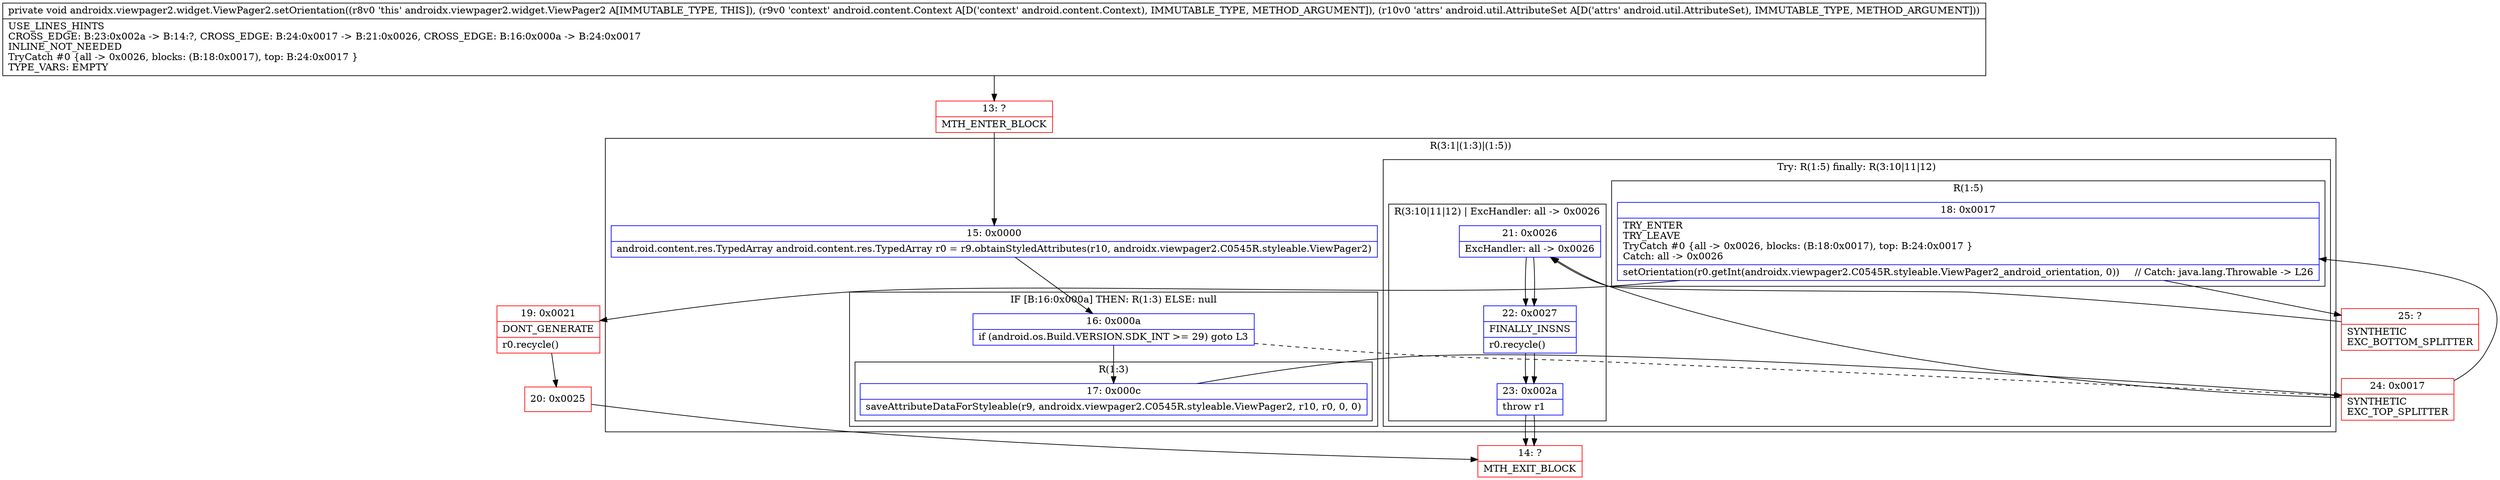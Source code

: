 digraph "CFG forandroidx.viewpager2.widget.ViewPager2.setOrientation(Landroid\/content\/Context;Landroid\/util\/AttributeSet;)V" {
subgraph cluster_Region_1247823296 {
label = "R(3:1|(1:3)|(1:5))";
node [shape=record,color=blue];
Node_15 [shape=record,label="{15\:\ 0x0000|android.content.res.TypedArray android.content.res.TypedArray r0 = r9.obtainStyledAttributes(r10, androidx.viewpager2.C0545R.styleable.ViewPager2)\l}"];
subgraph cluster_IfRegion_247585832 {
label = "IF [B:16:0x000a] THEN: R(1:3) ELSE: null";
node [shape=record,color=blue];
Node_16 [shape=record,label="{16\:\ 0x000a|if (android.os.Build.VERSION.SDK_INT \>= 29) goto L3\l}"];
subgraph cluster_Region_2135910748 {
label = "R(1:3)";
node [shape=record,color=blue];
Node_17 [shape=record,label="{17\:\ 0x000c|saveAttributeDataForStyleable(r9, androidx.viewpager2.C0545R.styleable.ViewPager2, r10, r0, 0, 0)\l}"];
}
}
subgraph cluster_TryCatchRegion_883926263 {
label = "Try: R(1:5) finally: R(3:10|11|12)";
node [shape=record,color=blue];
subgraph cluster_Region_1436423642 {
label = "R(1:5)";
node [shape=record,color=blue];
Node_18 [shape=record,label="{18\:\ 0x0017|TRY_ENTER\lTRY_LEAVE\lTryCatch #0 \{all \-\> 0x0026, blocks: (B:18:0x0017), top: B:24:0x0017 \}\lCatch: all \-\> 0x0026\l|setOrientation(r0.getInt(androidx.viewpager2.C0545R.styleable.ViewPager2_android_orientation, 0))     \/\/ Catch: java.lang.Throwable \-\> L26\l}"];
}
subgraph cluster_Region_1730108800 {
label = "R(3:10|11|12) | ExcHandler: all \-\> 0x0026\l";
node [shape=record,color=blue];
Node_21 [shape=record,label="{21\:\ 0x0026|ExcHandler: all \-\> 0x0026\l}"];
Node_22 [shape=record,label="{22\:\ 0x0027|FINALLY_INSNS\l|r0.recycle()\l}"];
Node_23 [shape=record,label="{23\:\ 0x002a|throw r1\l}"];
}
}
}
subgraph cluster_Region_1730108800 {
label = "R(3:10|11|12) | ExcHandler: all \-\> 0x0026\l";
node [shape=record,color=blue];
Node_21 [shape=record,label="{21\:\ 0x0026|ExcHandler: all \-\> 0x0026\l}"];
Node_22 [shape=record,label="{22\:\ 0x0027|FINALLY_INSNS\l|r0.recycle()\l}"];
Node_23 [shape=record,label="{23\:\ 0x002a|throw r1\l}"];
}
Node_13 [shape=record,color=red,label="{13\:\ ?|MTH_ENTER_BLOCK\l}"];
Node_24 [shape=record,color=red,label="{24\:\ 0x0017|SYNTHETIC\lEXC_TOP_SPLITTER\l}"];
Node_19 [shape=record,color=red,label="{19\:\ 0x0021|DONT_GENERATE\l|r0.recycle()\l}"];
Node_20 [shape=record,color=red,label="{20\:\ 0x0025}"];
Node_14 [shape=record,color=red,label="{14\:\ ?|MTH_EXIT_BLOCK\l}"];
Node_25 [shape=record,color=red,label="{25\:\ ?|SYNTHETIC\lEXC_BOTTOM_SPLITTER\l}"];
MethodNode[shape=record,label="{private void androidx.viewpager2.widget.ViewPager2.setOrientation((r8v0 'this' androidx.viewpager2.widget.ViewPager2 A[IMMUTABLE_TYPE, THIS]), (r9v0 'context' android.content.Context A[D('context' android.content.Context), IMMUTABLE_TYPE, METHOD_ARGUMENT]), (r10v0 'attrs' android.util.AttributeSet A[D('attrs' android.util.AttributeSet), IMMUTABLE_TYPE, METHOD_ARGUMENT]))  | USE_LINES_HINTS\lCROSS_EDGE: B:23:0x002a \-\> B:14:?, CROSS_EDGE: B:24:0x0017 \-\> B:21:0x0026, CROSS_EDGE: B:16:0x000a \-\> B:24:0x0017\lINLINE_NOT_NEEDED\lTryCatch #0 \{all \-\> 0x0026, blocks: (B:18:0x0017), top: B:24:0x0017 \}\lTYPE_VARS: EMPTY\l}"];
MethodNode -> Node_13;Node_15 -> Node_16;
Node_16 -> Node_17;
Node_16 -> Node_24[style=dashed];
Node_17 -> Node_24;
Node_18 -> Node_19;
Node_18 -> Node_25;
Node_21 -> Node_22;
Node_22 -> Node_23;
Node_23 -> Node_14;
Node_21 -> Node_22;
Node_22 -> Node_23;
Node_23 -> Node_14;
Node_13 -> Node_15;
Node_24 -> Node_18;
Node_24 -> Node_21;
Node_19 -> Node_20;
Node_20 -> Node_14;
Node_25 -> Node_21;
}

